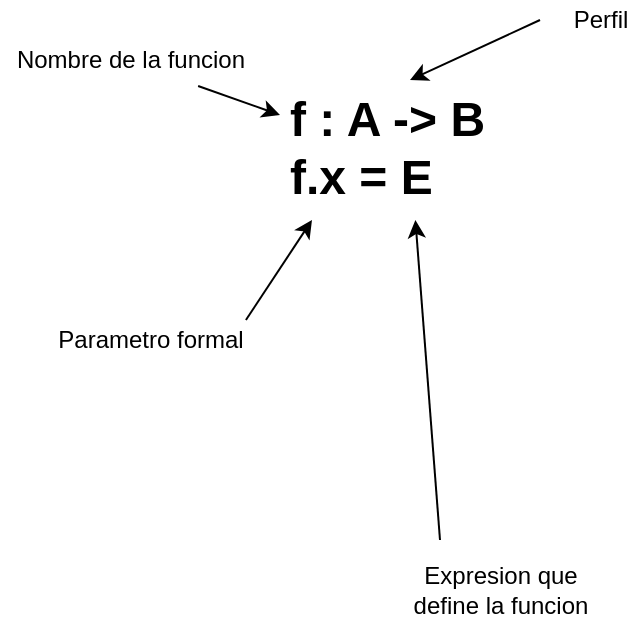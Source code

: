 <mxfile version="14.8.4" type="github">
  <diagram id="GEY5EpuHzsWq6uhQ1gqM" name="Page-1">
    <mxGraphModel dx="970" dy="718" grid="1" gridSize="10" guides="1" tooltips="1" connect="1" arrows="1" fold="1" page="1" pageScale="1" pageWidth="827" pageHeight="1169" math="0" shadow="0">
      <root>
        <mxCell id="0" />
        <mxCell id="1" parent="0" />
        <mxCell id="o_vpPmIV_0xNlqaq6Efz-1" value="&lt;h1&gt;f : A -&amp;gt; B&lt;br&gt;f.x = E&lt;/h1&gt;" style="text;html=1;strokeColor=none;fillColor=none;spacing=5;spacingTop=-20;whiteSpace=wrap;overflow=hidden;rounded=0;" vertex="1" parent="1">
          <mxGeometry x="310" y="150" width="130" height="70" as="geometry" />
        </mxCell>
        <mxCell id="o_vpPmIV_0xNlqaq6Efz-2" value="Perfil&lt;br&gt;" style="text;html=1;align=center;verticalAlign=middle;resizable=0;points=[];autosize=1;strokeColor=none;" vertex="1" parent="1">
          <mxGeometry x="450" y="110" width="40" height="20" as="geometry" />
        </mxCell>
        <mxCell id="o_vpPmIV_0xNlqaq6Efz-3" value="Expresion que&lt;br&gt;define la funcion" style="text;html=1;align=center;verticalAlign=middle;resizable=0;points=[];autosize=1;strokeColor=none;" vertex="1" parent="1">
          <mxGeometry x="370" y="390" width="100" height="30" as="geometry" />
        </mxCell>
        <mxCell id="o_vpPmIV_0xNlqaq6Efz-4" value="Parametro formal" style="text;html=1;align=center;verticalAlign=middle;resizable=0;points=[];autosize=1;strokeColor=none;" vertex="1" parent="1">
          <mxGeometry x="190" y="270" width="110" height="20" as="geometry" />
        </mxCell>
        <mxCell id="o_vpPmIV_0xNlqaq6Efz-5" value="Nombre de la funcion" style="text;html=1;align=center;verticalAlign=middle;resizable=0;points=[];autosize=1;strokeColor=none;" vertex="1" parent="1">
          <mxGeometry x="170" y="130" width="130" height="20" as="geometry" />
        </mxCell>
        <mxCell id="o_vpPmIV_0xNlqaq6Efz-7" value="" style="endArrow=classic;html=1;exitX=0.762;exitY=1.15;exitDx=0;exitDy=0;exitPerimeter=0;entryX=0;entryY=0.25;entryDx=0;entryDy=0;" edge="1" parent="1" source="o_vpPmIV_0xNlqaq6Efz-5" target="o_vpPmIV_0xNlqaq6Efz-1">
          <mxGeometry width="50" height="50" relative="1" as="geometry">
            <mxPoint x="390" y="380" as="sourcePoint" />
            <mxPoint x="320" y="160" as="targetPoint" />
          </mxGeometry>
        </mxCell>
        <mxCell id="o_vpPmIV_0xNlqaq6Efz-9" value="" style="endArrow=classic;html=1;exitX=0.936;exitY=0;exitDx=0;exitDy=0;exitPerimeter=0;entryX=0.123;entryY=1;entryDx=0;entryDy=0;entryPerimeter=0;" edge="1" parent="1" source="o_vpPmIV_0xNlqaq6Efz-4" target="o_vpPmIV_0xNlqaq6Efz-1">
          <mxGeometry width="50" height="50" relative="1" as="geometry">
            <mxPoint x="390" y="380" as="sourcePoint" />
            <mxPoint x="340" y="220" as="targetPoint" />
          </mxGeometry>
        </mxCell>
        <mxCell id="o_vpPmIV_0xNlqaq6Efz-11" value="" style="endArrow=classic;html=1;" edge="1" parent="1" target="o_vpPmIV_0xNlqaq6Efz-1">
          <mxGeometry width="50" height="50" relative="1" as="geometry">
            <mxPoint x="390" y="380" as="sourcePoint" />
            <mxPoint x="440" y="330" as="targetPoint" />
          </mxGeometry>
        </mxCell>
        <mxCell id="o_vpPmIV_0xNlqaq6Efz-12" value="" style="endArrow=classic;html=1;entryX=0.5;entryY=0;entryDx=0;entryDy=0;" edge="1" parent="1" target="o_vpPmIV_0xNlqaq6Efz-1">
          <mxGeometry width="50" height="50" relative="1" as="geometry">
            <mxPoint x="440" y="120" as="sourcePoint" />
            <mxPoint x="380" y="140" as="targetPoint" />
          </mxGeometry>
        </mxCell>
      </root>
    </mxGraphModel>
  </diagram>
</mxfile>
